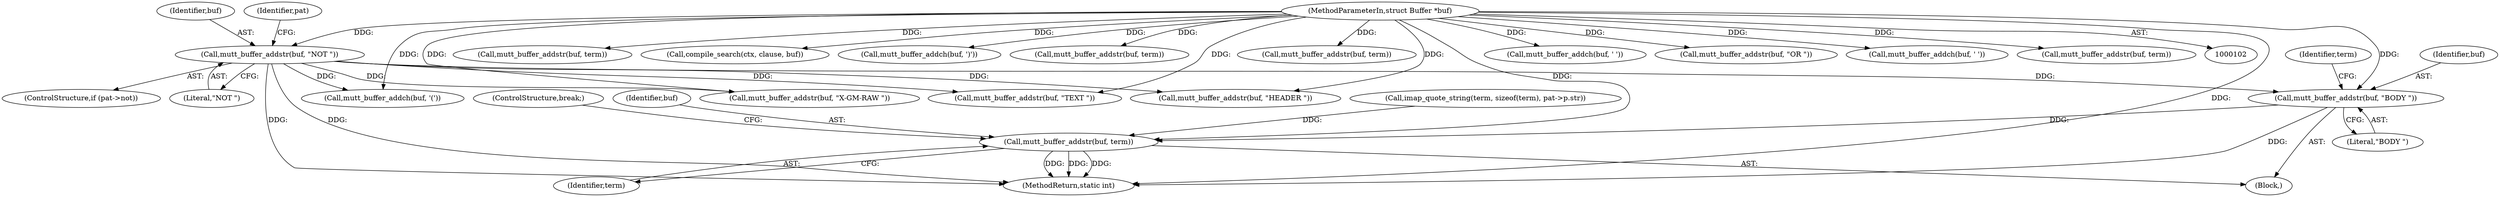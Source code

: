 digraph "0_neomutt_e52393740334443ae0206cab2d7caef381646725_1@pointer" {
"1000272" [label="(Call,mutt_buffer_addstr(buf, \"BODY \"))"];
"1000119" [label="(Call,mutt_buffer_addstr(buf, \"NOT \"))"];
"1000105" [label="(MethodParameterIn,struct Buffer *buf)"];
"1000284" [label="(Call,mutt_buffer_addstr(buf, term))"];
"1000287" [label="(ControlStructure,break;)"];
"1000274" [label="(Literal,\"BODY \")"];
"1000208" [label="(Call,mutt_buffer_addstr(buf, \"HEADER \"))"];
"1000119" [label="(Call,mutt_buffer_addstr(buf, \"NOT \"))"];
"1000275" [label="(Call,imap_quote_string(term, sizeof(term), pat->p.str))"];
"1000301" [label="(Call,mutt_buffer_addstr(buf, term))"];
"1000120" [label="(Identifier,buf)"];
"1000174" [label="(Call,compile_search(ctx, clause, buf))"];
"1000206" [label="(Block,)"];
"1000192" [label="(Call,mutt_buffer_addch(buf, ')'))"];
"1000284" [label="(Call,mutt_buffer_addstr(buf, term))"];
"1000267" [label="(Call,mutt_buffer_addstr(buf, term))"];
"1000285" [label="(Identifier,buf)"];
"1000276" [label="(Identifier,term)"];
"1000272" [label="(Call,mutt_buffer_addstr(buf, \"BODY \"))"];
"1000289" [label="(Call,mutt_buffer_addstr(buf, \"TEXT \"))"];
"1000248" [label="(Call,mutt_buffer_addstr(buf, term))"];
"1000115" [label="(ControlStructure,if (pat->not))"];
"1000146" [label="(Call,mutt_buffer_addch(buf, '('))"];
"1000332" [label="(Call,mutt_buffer_addstr(buf, \"X-GM-RAW \"))"];
"1000121" [label="(Literal,\"NOT \")"];
"1000286" [label="(Identifier,term)"];
"1000273" [label="(Identifier,buf)"];
"1000105" [label="(MethodParameterIn,struct Buffer *buf)"];
"1000350" [label="(MethodReturn,static int)"];
"1000184" [label="(Call,mutt_buffer_addch(buf, ' '))"];
"1000124" [label="(Identifier,pat)"];
"1000167" [label="(Call,mutt_buffer_addstr(buf, \"OR \"))"];
"1000251" [label="(Call,mutt_buffer_addch(buf, ' '))"];
"1000344" [label="(Call,mutt_buffer_addstr(buf, term))"];
"1000272" -> "1000206"  [label="AST: "];
"1000272" -> "1000274"  [label="CFG: "];
"1000273" -> "1000272"  [label="AST: "];
"1000274" -> "1000272"  [label="AST: "];
"1000276" -> "1000272"  [label="CFG: "];
"1000272" -> "1000350"  [label="DDG: "];
"1000119" -> "1000272"  [label="DDG: "];
"1000105" -> "1000272"  [label="DDG: "];
"1000272" -> "1000284"  [label="DDG: "];
"1000119" -> "1000115"  [label="AST: "];
"1000119" -> "1000121"  [label="CFG: "];
"1000120" -> "1000119"  [label="AST: "];
"1000121" -> "1000119"  [label="AST: "];
"1000124" -> "1000119"  [label="CFG: "];
"1000119" -> "1000350"  [label="DDG: "];
"1000119" -> "1000350"  [label="DDG: "];
"1000105" -> "1000119"  [label="DDG: "];
"1000119" -> "1000146"  [label="DDG: "];
"1000119" -> "1000208"  [label="DDG: "];
"1000119" -> "1000289"  [label="DDG: "];
"1000119" -> "1000332"  [label="DDG: "];
"1000105" -> "1000102"  [label="AST: "];
"1000105" -> "1000350"  [label="DDG: "];
"1000105" -> "1000146"  [label="DDG: "];
"1000105" -> "1000167"  [label="DDG: "];
"1000105" -> "1000174"  [label="DDG: "];
"1000105" -> "1000184"  [label="DDG: "];
"1000105" -> "1000192"  [label="DDG: "];
"1000105" -> "1000208"  [label="DDG: "];
"1000105" -> "1000248"  [label="DDG: "];
"1000105" -> "1000251"  [label="DDG: "];
"1000105" -> "1000267"  [label="DDG: "];
"1000105" -> "1000284"  [label="DDG: "];
"1000105" -> "1000289"  [label="DDG: "];
"1000105" -> "1000301"  [label="DDG: "];
"1000105" -> "1000332"  [label="DDG: "];
"1000105" -> "1000344"  [label="DDG: "];
"1000284" -> "1000206"  [label="AST: "];
"1000284" -> "1000286"  [label="CFG: "];
"1000285" -> "1000284"  [label="AST: "];
"1000286" -> "1000284"  [label="AST: "];
"1000287" -> "1000284"  [label="CFG: "];
"1000284" -> "1000350"  [label="DDG: "];
"1000284" -> "1000350"  [label="DDG: "];
"1000284" -> "1000350"  [label="DDG: "];
"1000275" -> "1000284"  [label="DDG: "];
}
